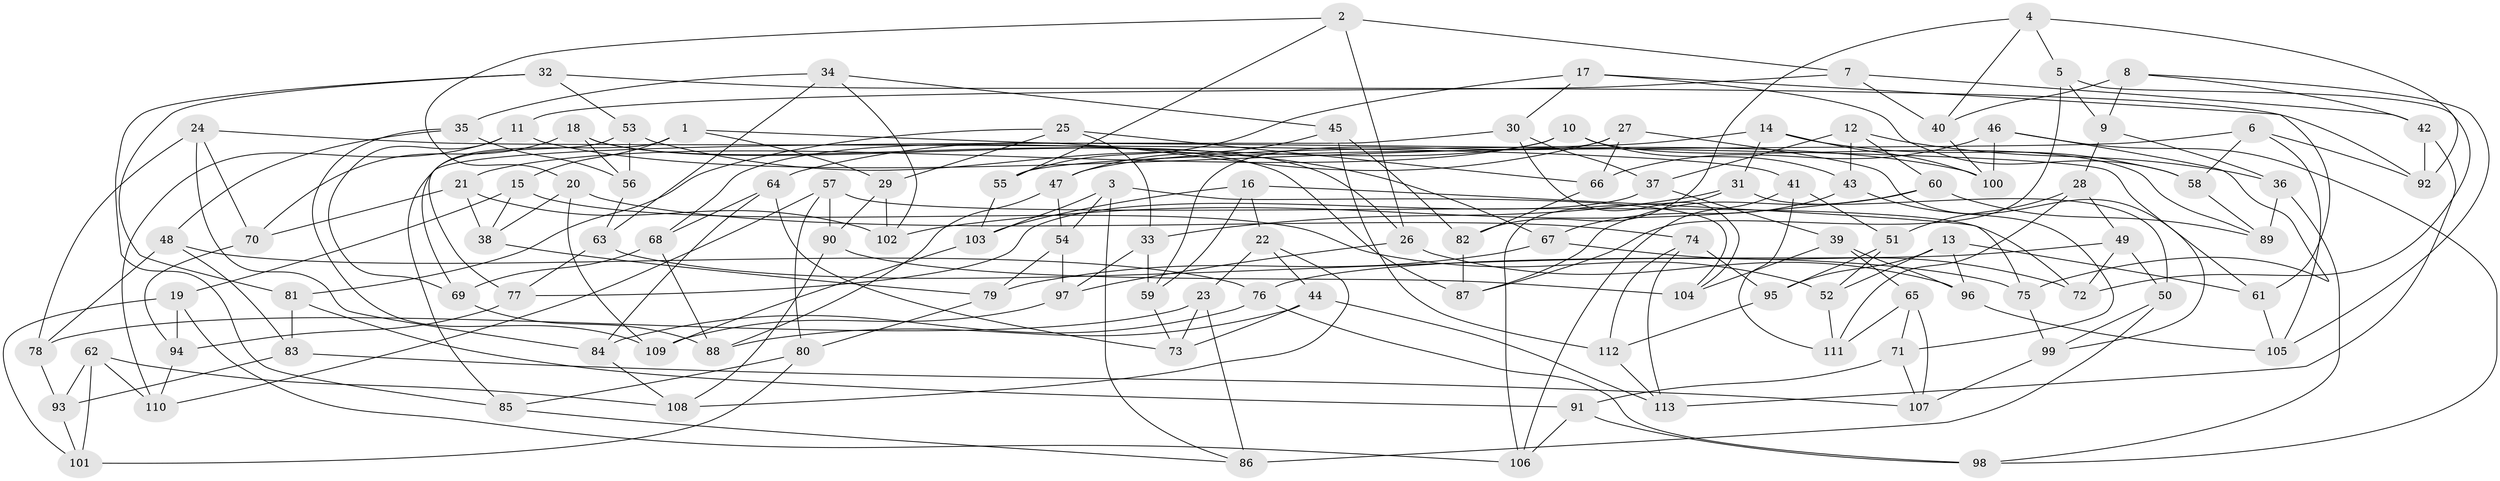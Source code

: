 // coarse degree distribution, {4: 0.14035087719298245, 6: 0.5263157894736842, 5: 0.24561403508771928, 3: 0.05263157894736842, 7: 0.017543859649122806, 8: 0.017543859649122806}
// Generated by graph-tools (version 1.1) at 2025/38/03/04/25 23:38:10]
// undirected, 113 vertices, 226 edges
graph export_dot {
  node [color=gray90,style=filled];
  1;
  2;
  3;
  4;
  5;
  6;
  7;
  8;
  9;
  10;
  11;
  12;
  13;
  14;
  15;
  16;
  17;
  18;
  19;
  20;
  21;
  22;
  23;
  24;
  25;
  26;
  27;
  28;
  29;
  30;
  31;
  32;
  33;
  34;
  35;
  36;
  37;
  38;
  39;
  40;
  41;
  42;
  43;
  44;
  45;
  46;
  47;
  48;
  49;
  50;
  51;
  52;
  53;
  54;
  55;
  56;
  57;
  58;
  59;
  60;
  61;
  62;
  63;
  64;
  65;
  66;
  67;
  68;
  69;
  70;
  71;
  72;
  73;
  74;
  75;
  76;
  77;
  78;
  79;
  80;
  81;
  82;
  83;
  84;
  85;
  86;
  87;
  88;
  89;
  90;
  91;
  92;
  93;
  94;
  95;
  96;
  97;
  98;
  99;
  100;
  101;
  102;
  103;
  104;
  105;
  106;
  107;
  108;
  109;
  110;
  111;
  112;
  113;
  1 -- 61;
  1 -- 15;
  1 -- 29;
  1 -- 69;
  2 -- 7;
  2 -- 55;
  2 -- 20;
  2 -- 26;
  3 -- 54;
  3 -- 104;
  3 -- 103;
  3 -- 86;
  4 -- 82;
  4 -- 40;
  4 -- 92;
  4 -- 5;
  5 -- 9;
  5 -- 72;
  5 -- 87;
  6 -- 55;
  6 -- 58;
  6 -- 105;
  6 -- 92;
  7 -- 11;
  7 -- 42;
  7 -- 40;
  8 -- 42;
  8 -- 105;
  8 -- 9;
  8 -- 40;
  9 -- 36;
  9 -- 28;
  10 -- 68;
  10 -- 89;
  10 -- 43;
  10 -- 21;
  11 -- 100;
  11 -- 69;
  11 -- 110;
  12 -- 37;
  12 -- 36;
  12 -- 43;
  12 -- 60;
  13 -- 52;
  13 -- 61;
  13 -- 95;
  13 -- 96;
  14 -- 31;
  14 -- 100;
  14 -- 47;
  14 -- 58;
  15 -- 19;
  15 -- 38;
  15 -- 52;
  16 -- 103;
  16 -- 59;
  16 -- 75;
  16 -- 22;
  17 -- 58;
  17 -- 30;
  17 -- 55;
  17 -- 61;
  18 -- 87;
  18 -- 56;
  18 -- 70;
  18 -- 26;
  19 -- 106;
  19 -- 101;
  19 -- 94;
  20 -- 109;
  20 -- 74;
  20 -- 38;
  21 -- 102;
  21 -- 38;
  21 -- 70;
  22 -- 23;
  22 -- 108;
  22 -- 44;
  23 -- 78;
  23 -- 86;
  23 -- 73;
  24 -- 70;
  24 -- 41;
  24 -- 78;
  24 -- 84;
  25 -- 66;
  25 -- 33;
  25 -- 29;
  25 -- 81;
  26 -- 96;
  26 -- 97;
  27 -- 59;
  27 -- 99;
  27 -- 66;
  27 -- 64;
  28 -- 111;
  28 -- 51;
  28 -- 49;
  29 -- 102;
  29 -- 90;
  30 -- 104;
  30 -- 37;
  30 -- 85;
  31 -- 50;
  31 -- 106;
  31 -- 33;
  32 -- 81;
  32 -- 92;
  32 -- 85;
  32 -- 53;
  33 -- 97;
  33 -- 59;
  34 -- 35;
  34 -- 102;
  34 -- 45;
  34 -- 63;
  35 -- 109;
  35 -- 48;
  35 -- 56;
  36 -- 98;
  36 -- 89;
  37 -- 77;
  37 -- 39;
  38 -- 79;
  39 -- 96;
  39 -- 65;
  39 -- 104;
  40 -- 100;
  41 -- 106;
  41 -- 111;
  41 -- 51;
  42 -- 92;
  42 -- 113;
  43 -- 67;
  43 -- 71;
  44 -- 88;
  44 -- 113;
  44 -- 73;
  45 -- 82;
  45 -- 112;
  45 -- 47;
  46 -- 98;
  46 -- 100;
  46 -- 75;
  46 -- 66;
  47 -- 54;
  47 -- 88;
  48 -- 76;
  48 -- 83;
  48 -- 78;
  49 -- 50;
  49 -- 72;
  49 -- 76;
  50 -- 86;
  50 -- 99;
  51 -- 52;
  51 -- 95;
  52 -- 111;
  53 -- 56;
  53 -- 77;
  53 -- 67;
  54 -- 97;
  54 -- 79;
  55 -- 103;
  56 -- 63;
  57 -- 72;
  57 -- 80;
  57 -- 90;
  57 -- 110;
  58 -- 89;
  59 -- 73;
  60 -- 87;
  60 -- 102;
  60 -- 89;
  61 -- 105;
  62 -- 93;
  62 -- 101;
  62 -- 108;
  62 -- 110;
  63 -- 77;
  63 -- 75;
  64 -- 68;
  64 -- 73;
  64 -- 84;
  65 -- 111;
  65 -- 71;
  65 -- 107;
  66 -- 82;
  67 -- 79;
  67 -- 72;
  68 -- 88;
  68 -- 69;
  69 -- 88;
  70 -- 94;
  71 -- 107;
  71 -- 91;
  74 -- 113;
  74 -- 112;
  74 -- 95;
  75 -- 99;
  76 -- 84;
  76 -- 98;
  77 -- 94;
  78 -- 93;
  79 -- 80;
  80 -- 101;
  80 -- 85;
  81 -- 83;
  81 -- 91;
  82 -- 87;
  83 -- 107;
  83 -- 93;
  84 -- 108;
  85 -- 86;
  90 -- 104;
  90 -- 108;
  91 -- 106;
  91 -- 98;
  93 -- 101;
  94 -- 110;
  95 -- 112;
  96 -- 105;
  97 -- 109;
  99 -- 107;
  103 -- 109;
  112 -- 113;
}
